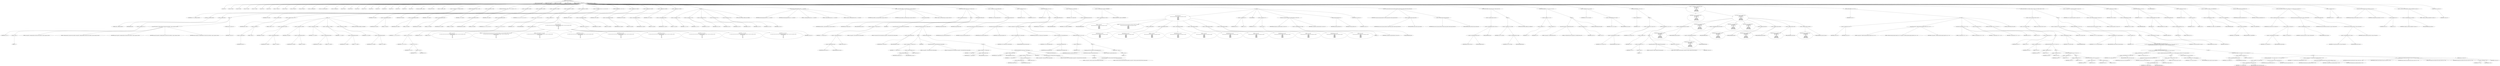 digraph hostapd_notif_assoc {  
"1000129" [label = "(METHOD,hostapd_notif_assoc)" ]
"1000130" [label = "(PARAM,hostapd_data *hapd)" ]
"1000131" [label = "(PARAM,const u8 *addr)" ]
"1000132" [label = "(PARAM,const u8 *req_ies)" ]
"1000133" [label = "(PARAM,size_t req_ies_len)" ]
"1000134" [label = "(PARAM,int reassoc)" ]
"1000135" [label = "(BLOCK,,)" ]
"1000136" [label = "(LOCAL,v5: u8)" ]
"1000137" [label = "(LOCAL,v8: __int64)" ]
"1000138" [label = "(LOCAL,v9: __int64)" ]
"1000139" [label = "(LOCAL,v10: __int64)" ]
"1000140" [label = "(LOCAL,v11: __int64)" ]
"1000141" [label = "(LOCAL,v13: u8)" ]
"1000142" [label = "(LOCAL,v15: int)" ]
"1000143" [label = "(LOCAL,v17: const u8 *)" ]
"1000144" [label = "(LOCAL,v18: size_t)" ]
"1000145" [label = "(LOCAL,v19: sta_info *)" ]
"1000146" [label = "(LOCAL,v20: sta_info *)" ]
"1000147" [label = "(LOCAL,v21: hostapd_iface *)" ]
"1000148" [label = "(LOCAL,v22: wpa_state_machine *)" ]
"1000149" [label = "(LOCAL,v23: unsigned int)" ]
"1000150" [label = "(LOCAL,v24: bool)" ]
"1000151" [label = "(LOCAL,v25: u32)" ]
"1000152" [label = "(LOCAL,v26: int)" ]
"1000153" [label = "(LOCAL,v27: u8 *)" ]
"1000154" [label = "(LOCAL,v28: int)" ]
"1000155" [label = "(LOCAL,res: u8)" ]
"1000156" [label = "(LOCAL,resa: int)" ]
"1000157" [label = "(LOCAL,v31: u8)" ]
"1000158" [label = "(LOCAL,v32: u8)" ]
"1000159" [label = "(LOCAL,v33: u8)" ]
"1000160" [label = "(LOCAL,v34: u8)" ]
"1000161" [label = "(LOCAL,elems: ieee802_11_elems)" ]
"1000162" [label = "(LOCAL,buf: u8 [ 1064 ])" ]
"1000163" [label = "(LOCAL,v37: unsigned __int64)" ]
"1000164" [label = "(<operator>.assignment,v37 = __readfsqword(0x28u))" ]
"1000165" [label = "(IDENTIFIER,v37,v37 = __readfsqword(0x28u))" ]
"1000166" [label = "(__readfsqword,__readfsqword(0x28u))" ]
"1000167" [label = "(LITERAL,0x28u,__readfsqword(0x28u))" ]
"1000168" [label = "(CONTROL_STRUCTURE,if ( !addr ),if ( !addr ))" ]
"1000169" [label = "(<operator>.logicalNot,!addr)" ]
"1000170" [label = "(IDENTIFIER,addr,!addr)" ]
"1000171" [label = "(BLOCK,,)" ]
"1000172" [label = "(<operator>.assignment,v15 = -1)" ]
"1000173" [label = "(IDENTIFIER,v15,v15 = -1)" ]
"1000174" [label = "(<operator>.minus,-1)" ]
"1000175" [label = "(LITERAL,1,-1)" ]
"1000176" [label = "(wpa_printf,wpa_printf(2, \"hostapd_notif_assoc: Skip event with no address\", req_ies, req_ies_len, reassoc))" ]
"1000177" [label = "(LITERAL,2,wpa_printf(2, \"hostapd_notif_assoc: Skip event with no address\", req_ies, req_ies_len, reassoc))" ]
"1000178" [label = "(LITERAL,\"hostapd_notif_assoc: Skip event with no address\",wpa_printf(2, \"hostapd_notif_assoc: Skip event with no address\", req_ies, req_ies_len, reassoc))" ]
"1000179" [label = "(IDENTIFIER,req_ies,wpa_printf(2, \"hostapd_notif_assoc: Skip event with no address\", req_ies, req_ies_len, reassoc))" ]
"1000180" [label = "(IDENTIFIER,req_ies_len,wpa_printf(2, \"hostapd_notif_assoc: Skip event with no address\", req_ies, req_ies_len, reassoc))" ]
"1000181" [label = "(IDENTIFIER,reassoc,wpa_printf(2, \"hostapd_notif_assoc: Skip event with no address\", req_ies, req_ies_len, reassoc))" ]
"1000182" [label = "(RETURN,return v15;,return v15;)" ]
"1000183" [label = "(IDENTIFIER,v15,return v15;)" ]
"1000184" [label = "(<operator>.assignment,v5 = *addr)" ]
"1000185" [label = "(IDENTIFIER,v5,v5 = *addr)" ]
"1000186" [label = "(<operator>.indirection,*addr)" ]
"1000187" [label = "(IDENTIFIER,addr,v5 = *addr)" ]
"1000188" [label = "(CONTROL_STRUCTURE,if ( (*addr & 1) != 0 ),if ( (*addr & 1) != 0 ))" ]
"1000189" [label = "(<operator>.notEquals,(*addr & 1) != 0)" ]
"1000190" [label = "(<operator>.and,*addr & 1)" ]
"1000191" [label = "(<operator>.indirection,*addr)" ]
"1000192" [label = "(IDENTIFIER,addr,*addr & 1)" ]
"1000193" [label = "(LITERAL,1,*addr & 1)" ]
"1000194" [label = "(LITERAL,0,(*addr & 1) != 0)" ]
"1000195" [label = "(BLOCK,,)" ]
"1000196" [label = "(<operator>.assignment,v8 = addr[1])" ]
"1000197" [label = "(IDENTIFIER,v8,v8 = addr[1])" ]
"1000198" [label = "(<operator>.indirectIndexAccess,addr[1])" ]
"1000199" [label = "(IDENTIFIER,addr,v8 = addr[1])" ]
"1000200" [label = "(LITERAL,1,v8 = addr[1])" ]
"1000201" [label = "(<operator>.assignment,v9 = addr[2])" ]
"1000202" [label = "(IDENTIFIER,v9,v9 = addr[2])" ]
"1000203" [label = "(<operator>.indirectIndexAccess,addr[2])" ]
"1000204" [label = "(IDENTIFIER,addr,v9 = addr[2])" ]
"1000205" [label = "(LITERAL,2,v9 = addr[2])" ]
"1000206" [label = "(<operator>.assignment,v10 = addr[3])" ]
"1000207" [label = "(IDENTIFIER,v10,v10 = addr[3])" ]
"1000208" [label = "(<operator>.indirectIndexAccess,addr[3])" ]
"1000209" [label = "(IDENTIFIER,addr,v10 = addr[3])" ]
"1000210" [label = "(LITERAL,3,v10 = addr[3])" ]
"1000211" [label = "(<operator>.assignment,v11 = addr[4])" ]
"1000212" [label = "(IDENTIFIER,v11,v11 = addr[4])" ]
"1000213" [label = "(<operator>.indirectIndexAccess,addr[4])" ]
"1000214" [label = "(IDENTIFIER,addr,v11 = addr[4])" ]
"1000215" [label = "(LITERAL,4,v11 = addr[4])" ]
"1000216" [label = "(<operator>.assignment,v13 = addr[5])" ]
"1000217" [label = "(IDENTIFIER,v13,v13 = addr[5])" ]
"1000218" [label = "(<operator>.indirectIndexAccess,addr[5])" ]
"1000219" [label = "(IDENTIFIER,addr,v13 = addr[5])" ]
"1000220" [label = "(LITERAL,5,v13 = addr[5])" ]
"1000221" [label = "(CONTROL_STRUCTURE,goto LABEL_6;,goto LABEL_6;)" ]
"1000222" [label = "(<operator>.assignment,v8 = addr[1])" ]
"1000223" [label = "(IDENTIFIER,v8,v8 = addr[1])" ]
"1000224" [label = "(<operator>.indirectIndexAccess,addr[1])" ]
"1000225" [label = "(IDENTIFIER,addr,v8 = addr[1])" ]
"1000226" [label = "(LITERAL,1,v8 = addr[1])" ]
"1000227" [label = "(<operator>.assignment,v9 = addr[2])" ]
"1000228" [label = "(IDENTIFIER,v9,v9 = addr[2])" ]
"1000229" [label = "(<operator>.indirectIndexAccess,addr[2])" ]
"1000230" [label = "(IDENTIFIER,addr,v9 = addr[2])" ]
"1000231" [label = "(LITERAL,2,v9 = addr[2])" ]
"1000232" [label = "(<operator>.assignment,v10 = addr[3])" ]
"1000233" [label = "(IDENTIFIER,v10,v10 = addr[3])" ]
"1000234" [label = "(<operator>.indirectIndexAccess,addr[3])" ]
"1000235" [label = "(IDENTIFIER,addr,v10 = addr[3])" ]
"1000236" [label = "(LITERAL,3,v10 = addr[3])" ]
"1000237" [label = "(<operator>.assignment,v11 = addr[4])" ]
"1000238" [label = "(IDENTIFIER,v11,v11 = addr[4])" ]
"1000239" [label = "(<operator>.indirectIndexAccess,addr[4])" ]
"1000240" [label = "(IDENTIFIER,addr,v11 = addr[4])" ]
"1000241" [label = "(LITERAL,4,v11 = addr[4])" ]
"1000242" [label = "(<operator>.assignment,res = addr[5])" ]
"1000243" [label = "(IDENTIFIER,res,res = addr[5])" ]
"1000244" [label = "(<operator>.indirectIndexAccess,addr[5])" ]
"1000245" [label = "(IDENTIFIER,addr,res = addr[5])" ]
"1000246" [label = "(LITERAL,5,res = addr[5])" ]
"1000247" [label = "(<operator>.assignment,v13 = res | v11 | v10 | v9 | v8 | v5)" ]
"1000248" [label = "(IDENTIFIER,v13,v13 = res | v11 | v10 | v9 | v8 | v5)" ]
"1000249" [label = "(<operator>.or,res | v11 | v10 | v9 | v8 | v5)" ]
"1000250" [label = "(IDENTIFIER,res,res | v11 | v10 | v9 | v8 | v5)" ]
"1000251" [label = "(<operator>.or,v11 | v10 | v9 | v8 | v5)" ]
"1000252" [label = "(IDENTIFIER,v11,v11 | v10 | v9 | v8 | v5)" ]
"1000253" [label = "(<operator>.or,v10 | v9 | v8 | v5)" ]
"1000254" [label = "(IDENTIFIER,v10,v10 | v9 | v8 | v5)" ]
"1000255" [label = "(<operator>.or,v9 | v8 | v5)" ]
"1000256" [label = "(IDENTIFIER,v9,v9 | v8 | v5)" ]
"1000257" [label = "(<operator>.or,v8 | v5)" ]
"1000258" [label = "(IDENTIFIER,v8,v8 | v5)" ]
"1000259" [label = "(IDENTIFIER,v5,v8 | v5)" ]
"1000260" [label = "(CONTROL_STRUCTURE,if ( !v13 ),if ( !v13 ))" ]
"1000261" [label = "(<operator>.logicalNot,!v13)" ]
"1000262" [label = "(IDENTIFIER,v13,!v13)" ]
"1000263" [label = "(BLOCK,,)" ]
"1000264" [label = "(JUMP_TARGET,LABEL_6)" ]
"1000265" [label = "(<operator>.assignment,v15 = 0)" ]
"1000266" [label = "(IDENTIFIER,v15,v15 = 0)" ]
"1000267" [label = "(LITERAL,0,v15 = 0)" ]
"1000268" [label = "(wpa_printf,wpa_printf(\n      2,\n      \"%s: Invalid SA=%02x:%02x:%02x:%02x:%02x:%02x in received indication - ignore this indication silently\",\n      \"hostapd_notif_assoc\",\n      v5,\n      v8,\n      v9,\n      v10,\n      v11,\n      v13))" ]
"1000269" [label = "(LITERAL,2,wpa_printf(\n      2,\n      \"%s: Invalid SA=%02x:%02x:%02x:%02x:%02x:%02x in received indication - ignore this indication silently\",\n      \"hostapd_notif_assoc\",\n      v5,\n      v8,\n      v9,\n      v10,\n      v11,\n      v13))" ]
"1000270" [label = "(LITERAL,\"%s: Invalid SA=%02x:%02x:%02x:%02x:%02x:%02x in received indication - ignore this indication silently\",wpa_printf(\n      2,\n      \"%s: Invalid SA=%02x:%02x:%02x:%02x:%02x:%02x in received indication - ignore this indication silently\",\n      \"hostapd_notif_assoc\",\n      v5,\n      v8,\n      v9,\n      v10,\n      v11,\n      v13))" ]
"1000271" [label = "(LITERAL,\"hostapd_notif_assoc\",wpa_printf(\n      2,\n      \"%s: Invalid SA=%02x:%02x:%02x:%02x:%02x:%02x in received indication - ignore this indication silently\",\n      \"hostapd_notif_assoc\",\n      v5,\n      v8,\n      v9,\n      v10,\n      v11,\n      v13))" ]
"1000272" [label = "(IDENTIFIER,v5,wpa_printf(\n      2,\n      \"%s: Invalid SA=%02x:%02x:%02x:%02x:%02x:%02x in received indication - ignore this indication silently\",\n      \"hostapd_notif_assoc\",\n      v5,\n      v8,\n      v9,\n      v10,\n      v11,\n      v13))" ]
"1000273" [label = "(IDENTIFIER,v8,wpa_printf(\n      2,\n      \"%s: Invalid SA=%02x:%02x:%02x:%02x:%02x:%02x in received indication - ignore this indication silently\",\n      \"hostapd_notif_assoc\",\n      v5,\n      v8,\n      v9,\n      v10,\n      v11,\n      v13))" ]
"1000274" [label = "(IDENTIFIER,v9,wpa_printf(\n      2,\n      \"%s: Invalid SA=%02x:%02x:%02x:%02x:%02x:%02x in received indication - ignore this indication silently\",\n      \"hostapd_notif_assoc\",\n      v5,\n      v8,\n      v9,\n      v10,\n      v11,\n      v13))" ]
"1000275" [label = "(IDENTIFIER,v10,wpa_printf(\n      2,\n      \"%s: Invalid SA=%02x:%02x:%02x:%02x:%02x:%02x in received indication - ignore this indication silently\",\n      \"hostapd_notif_assoc\",\n      v5,\n      v8,\n      v9,\n      v10,\n      v11,\n      v13))" ]
"1000276" [label = "(IDENTIFIER,v11,wpa_printf(\n      2,\n      \"%s: Invalid SA=%02x:%02x:%02x:%02x:%02x:%02x in received indication - ignore this indication silently\",\n      \"hostapd_notif_assoc\",\n      v5,\n      v8,\n      v9,\n      v10,\n      v11,\n      v13))" ]
"1000277" [label = "(IDENTIFIER,v13,wpa_printf(\n      2,\n      \"%s: Invalid SA=%02x:%02x:%02x:%02x:%02x:%02x in received indication - ignore this indication silently\",\n      \"hostapd_notif_assoc\",\n      v5,\n      v8,\n      v9,\n      v10,\n      v11,\n      v13))" ]
"1000278" [label = "(RETURN,return v15;,return v15;)" ]
"1000279" [label = "(IDENTIFIER,v15,return v15;)" ]
"1000280" [label = "(<operator>.assignment,v34 = addr[4])" ]
"1000281" [label = "(IDENTIFIER,v34,v34 = addr[4])" ]
"1000282" [label = "(<operator>.indirectIndexAccess,addr[4])" ]
"1000283" [label = "(IDENTIFIER,addr,v34 = addr[4])" ]
"1000284" [label = "(LITERAL,4,v34 = addr[4])" ]
"1000285" [label = "(<operator>.assignment,v33 = addr[3])" ]
"1000286" [label = "(IDENTIFIER,v33,v33 = addr[3])" ]
"1000287" [label = "(<operator>.indirectIndexAccess,addr[3])" ]
"1000288" [label = "(IDENTIFIER,addr,v33 = addr[3])" ]
"1000289" [label = "(LITERAL,3,v33 = addr[3])" ]
"1000290" [label = "(<operator>.assignment,v32 = addr[2])" ]
"1000291" [label = "(IDENTIFIER,v32,v32 = addr[2])" ]
"1000292" [label = "(<operator>.indirectIndexAccess,addr[2])" ]
"1000293" [label = "(IDENTIFIER,addr,v32 = addr[2])" ]
"1000294" [label = "(LITERAL,2,v32 = addr[2])" ]
"1000295" [label = "(<operator>.assignment,v31 = addr[1])" ]
"1000296" [label = "(IDENTIFIER,v31,v31 = addr[1])" ]
"1000297" [label = "(<operator>.indirectIndexAccess,addr[1])" ]
"1000298" [label = "(IDENTIFIER,addr,v31 = addr[1])" ]
"1000299" [label = "(LITERAL,1,v31 = addr[1])" ]
"1000300" [label = "(BLOCK,,)" ]
"1000301" [label = "(<operator>.assignment,v11 = v34)" ]
"1000302" [label = "(IDENTIFIER,v11,v11 = v34)" ]
"1000303" [label = "(IDENTIFIER,v34,v11 = v34)" ]
"1000304" [label = "(<operator>.assignment,v10 = v33)" ]
"1000305" [label = "(IDENTIFIER,v10,v10 = v33)" ]
"1000306" [label = "(IDENTIFIER,v33,v10 = v33)" ]
"1000307" [label = "(<operator>.assignment,v9 = v32)" ]
"1000308" [label = "(IDENTIFIER,v9,v9 = v32)" ]
"1000309" [label = "(IDENTIFIER,v32,v9 = v32)" ]
"1000310" [label = "(<operator>.assignment,v8 = v31)" ]
"1000311" [label = "(IDENTIFIER,v8,v8 = v31)" ]
"1000312" [label = "(IDENTIFIER,v31,v8 = v31)" ]
"1000313" [label = "(<operator>.assignment,v13 = res)" ]
"1000314" [label = "(IDENTIFIER,v13,v13 = res)" ]
"1000315" [label = "(IDENTIFIER,res,v13 = res)" ]
"1000316" [label = "(CONTROL_STRUCTURE,goto LABEL_6;,goto LABEL_6;)" ]
"1000317" [label = "(hostapd_logger,hostapd_logger(hapd, addr, 1u, 2, \"associated\"))" ]
"1000318" [label = "(IDENTIFIER,hapd,hostapd_logger(hapd, addr, 1u, 2, \"associated\"))" ]
"1000319" [label = "(IDENTIFIER,addr,hostapd_logger(hapd, addr, 1u, 2, \"associated\"))" ]
"1000320" [label = "(LITERAL,1u,hostapd_logger(hapd, addr, 1u, 2, \"associated\"))" ]
"1000321" [label = "(LITERAL,2,hostapd_logger(hapd, addr, 1u, 2, \"associated\"))" ]
"1000322" [label = "(LITERAL,\"associated\",hostapd_logger(hapd, addr, 1u, 2, \"associated\"))" ]
"1000323" [label = "(ieee802_11_parse_elems,ieee802_11_parse_elems(req_ies, req_ies_len, &elems, 0))" ]
"1000324" [label = "(IDENTIFIER,req_ies,ieee802_11_parse_elems(req_ies, req_ies_len, &elems, 0))" ]
"1000325" [label = "(IDENTIFIER,req_ies_len,ieee802_11_parse_elems(req_ies, req_ies_len, &elems, 0))" ]
"1000326" [label = "(<operator>.addressOf,&elems)" ]
"1000327" [label = "(IDENTIFIER,elems,ieee802_11_parse_elems(req_ies, req_ies_len, &elems, 0))" ]
"1000328" [label = "(LITERAL,0,ieee802_11_parse_elems(req_ies, req_ies_len, &elems, 0))" ]
"1000329" [label = "(CONTROL_STRUCTURE,if ( elems.wps_ie ),if ( elems.wps_ie ))" ]
"1000330" [label = "(<operator>.fieldAccess,elems.wps_ie)" ]
"1000331" [label = "(IDENTIFIER,elems,if ( elems.wps_ie ))" ]
"1000332" [label = "(FIELD_IDENTIFIER,wps_ie,wps_ie)" ]
"1000333" [label = "(BLOCK,,)" ]
"1000334" [label = "(<operator>.assignment,v17 = elems.wps_ie - 2)" ]
"1000335" [label = "(IDENTIFIER,v17,v17 = elems.wps_ie - 2)" ]
"1000336" [label = "(<operator>.subtraction,elems.wps_ie - 2)" ]
"1000337" [label = "(<operator>.fieldAccess,elems.wps_ie)" ]
"1000338" [label = "(IDENTIFIER,elems,elems.wps_ie - 2)" ]
"1000339" [label = "(FIELD_IDENTIFIER,wps_ie,wps_ie)" ]
"1000340" [label = "(LITERAL,2,elems.wps_ie - 2)" ]
"1000341" [label = "(IDENTIFIER,L,)" ]
"1000342" [label = "(wpa_printf,wpa_printf(2, \"STA included WPS IE in (Re)AssocReq\"))" ]
"1000343" [label = "(LITERAL,2,wpa_printf(2, \"STA included WPS IE in (Re)AssocReq\"))" ]
"1000344" [label = "(LITERAL,\"STA included WPS IE in (Re)AssocReq\",wpa_printf(2, \"STA included WPS IE in (Re)AssocReq\"))" ]
"1000345" [label = "(CONTROL_STRUCTURE,else,else)" ]
"1000346" [label = "(CONTROL_STRUCTURE,if ( elems.rsn_ie ),if ( elems.rsn_ie ))" ]
"1000347" [label = "(<operator>.fieldAccess,elems.rsn_ie)" ]
"1000348" [label = "(IDENTIFIER,elems,if ( elems.rsn_ie ))" ]
"1000349" [label = "(FIELD_IDENTIFIER,rsn_ie,rsn_ie)" ]
"1000350" [label = "(BLOCK,,)" ]
"1000351" [label = "(<operator>.assignment,v17 = elems.rsn_ie - 2)" ]
"1000352" [label = "(IDENTIFIER,v17,v17 = elems.rsn_ie - 2)" ]
"1000353" [label = "(<operator>.subtraction,elems.rsn_ie - 2)" ]
"1000354" [label = "(<operator>.fieldAccess,elems.rsn_ie)" ]
"1000355" [label = "(IDENTIFIER,elems,elems.rsn_ie - 2)" ]
"1000356" [label = "(FIELD_IDENTIFIER,rsn_ie,rsn_ie)" ]
"1000357" [label = "(LITERAL,2,elems.rsn_ie - 2)" ]
"1000358" [label = "(IDENTIFIER,L,)" ]
"1000359" [label = "(wpa_printf,wpa_printf(2, \"STA included RSN IE in (Re)AssocReq\"))" ]
"1000360" [label = "(LITERAL,2,wpa_printf(2, \"STA included RSN IE in (Re)AssocReq\"))" ]
"1000361" [label = "(LITERAL,\"STA included RSN IE in (Re)AssocReq\",wpa_printf(2, \"STA included RSN IE in (Re)AssocReq\"))" ]
"1000362" [label = "(CONTROL_STRUCTURE,else,else)" ]
"1000363" [label = "(BLOCK,,)" ]
"1000364" [label = "(<operator>.assignment,v17 = elems.wpa_ie)" ]
"1000365" [label = "(IDENTIFIER,v17,v17 = elems.wpa_ie)" ]
"1000366" [label = "(<operator>.fieldAccess,elems.wpa_ie)" ]
"1000367" [label = "(IDENTIFIER,elems,v17 = elems.wpa_ie)" ]
"1000368" [label = "(FIELD_IDENTIFIER,wpa_ie,wpa_ie)" ]
"1000369" [label = "(CONTROL_STRUCTURE,if ( elems.wpa_ie ),if ( elems.wpa_ie ))" ]
"1000370" [label = "(<operator>.fieldAccess,elems.wpa_ie)" ]
"1000371" [label = "(IDENTIFIER,elems,if ( elems.wpa_ie ))" ]
"1000372" [label = "(FIELD_IDENTIFIER,wpa_ie,wpa_ie)" ]
"1000373" [label = "(BLOCK,,)" ]
"1000374" [label = "(<operator>.assignment,v17 = elems.wpa_ie - 2)" ]
"1000375" [label = "(IDENTIFIER,v17,v17 = elems.wpa_ie - 2)" ]
"1000376" [label = "(<operator>.subtraction,elems.wpa_ie - 2)" ]
"1000377" [label = "(<operator>.fieldAccess,elems.wpa_ie)" ]
"1000378" [label = "(IDENTIFIER,elems,elems.wpa_ie - 2)" ]
"1000379" [label = "(FIELD_IDENTIFIER,wpa_ie,wpa_ie)" ]
"1000380" [label = "(LITERAL,2,elems.wpa_ie - 2)" ]
"1000381" [label = "(IDENTIFIER,L,)" ]
"1000382" [label = "(wpa_printf,wpa_printf(2, \"STA included WPA IE in (Re)AssocReq\"))" ]
"1000383" [label = "(LITERAL,2,wpa_printf(2, \"STA included WPA IE in (Re)AssocReq\"))" ]
"1000384" [label = "(LITERAL,\"STA included WPA IE in (Re)AssocReq\",wpa_printf(2, \"STA included WPA IE in (Re)AssocReq\"))" ]
"1000385" [label = "(CONTROL_STRUCTURE,else,else)" ]
"1000386" [label = "(BLOCK,,)" ]
"1000387" [label = "(IDENTIFIER,L,)" ]
"1000388" [label = "(wpa_printf,wpa_printf(2, \"STA did not include WPS/RSN/WPA IE in (Re)AssocReq\"))" ]
"1000389" [label = "(LITERAL,2,wpa_printf(2, \"STA did not include WPS/RSN/WPA IE in (Re)AssocReq\"))" ]
"1000390" [label = "(LITERAL,\"STA did not include WPS/RSN/WPA IE in (Re)AssocReq\",wpa_printf(2, \"STA did not include WPS/RSN/WPA IE in (Re)AssocReq\"))" ]
"1000391" [label = "(<operator>.assignment,v19 = ap_get_sta(hapd, addr))" ]
"1000392" [label = "(IDENTIFIER,v19,v19 = ap_get_sta(hapd, addr))" ]
"1000393" [label = "(ap_get_sta,ap_get_sta(hapd, addr))" ]
"1000394" [label = "(IDENTIFIER,hapd,ap_get_sta(hapd, addr))" ]
"1000395" [label = "(IDENTIFIER,addr,ap_get_sta(hapd, addr))" ]
"1000396" [label = "(<operator>.assignment,v20 = v19)" ]
"1000397" [label = "(IDENTIFIER,v20,v20 = v19)" ]
"1000398" [label = "(IDENTIFIER,v19,v20 = v19)" ]
"1000399" [label = "(CONTROL_STRUCTURE,if ( v19 ),if ( v19 ))" ]
"1000400" [label = "(IDENTIFIER,v19,if ( v19 ))" ]
"1000401" [label = "(BLOCK,,)" ]
"1000402" [label = "(ap_sta_no_session_timeout,ap_sta_no_session_timeout(hapd, v19))" ]
"1000403" [label = "(IDENTIFIER,hapd,ap_sta_no_session_timeout(hapd, v19))" ]
"1000404" [label = "(IDENTIFIER,v19,ap_sta_no_session_timeout(hapd, v19))" ]
"1000405" [label = "(accounting_sta_stop,accounting_sta_stop(hapd, v20))" ]
"1000406" [label = "(IDENTIFIER,hapd,accounting_sta_stop(hapd, v20))" ]
"1000407" [label = "(IDENTIFIER,v20,accounting_sta_stop(hapd, v20))" ]
"1000408" [label = "(<operator>.assignment,v20->timeout_next = STA_NULLFUNC)" ]
"1000409" [label = "(<operator>.indirectFieldAccess,v20->timeout_next)" ]
"1000410" [label = "(IDENTIFIER,v20,v20->timeout_next = STA_NULLFUNC)" ]
"1000411" [label = "(FIELD_IDENTIFIER,timeout_next,timeout_next)" ]
"1000412" [label = "(IDENTIFIER,STA_NULLFUNC,v20->timeout_next = STA_NULLFUNC)" ]
"1000413" [label = "(CONTROL_STRUCTURE,else,else)" ]
"1000414" [label = "(BLOCK,,)" ]
"1000415" [label = "(<operator>.assignment,v20 = ap_sta_add(hapd, addr))" ]
"1000416" [label = "(IDENTIFIER,v20,v20 = ap_sta_add(hapd, addr))" ]
"1000417" [label = "(ap_sta_add,ap_sta_add(hapd, addr))" ]
"1000418" [label = "(IDENTIFIER,hapd,ap_sta_add(hapd, addr))" ]
"1000419" [label = "(IDENTIFIER,addr,ap_sta_add(hapd, addr))" ]
"1000420" [label = "(CONTROL_STRUCTURE,if ( !v20 ),if ( !v20 ))" ]
"1000421" [label = "(<operator>.logicalNot,!v20)" ]
"1000422" [label = "(IDENTIFIER,v20,!v20)" ]
"1000423" [label = "(BLOCK,,)" ]
"1000424" [label = "(hostapd_drv_sta_disassoc,hostapd_drv_sta_disassoc(hapd, addr, 5))" ]
"1000425" [label = "(IDENTIFIER,hapd,hostapd_drv_sta_disassoc(hapd, addr, 5))" ]
"1000426" [label = "(IDENTIFIER,addr,hostapd_drv_sta_disassoc(hapd, addr, 5))" ]
"1000427" [label = "(LITERAL,5,hostapd_drv_sta_disassoc(hapd, addr, 5))" ]
"1000428" [label = "(RETURN,return -1;,return -1;)" ]
"1000429" [label = "(<operator>.minus,-1)" ]
"1000430" [label = "(LITERAL,1,-1)" ]
"1000431" [label = "(<operator>.assignment,v21 = hapd->iface)" ]
"1000432" [label = "(IDENTIFIER,v21,v21 = hapd->iface)" ]
"1000433" [label = "(<operator>.indirectFieldAccess,hapd->iface)" ]
"1000434" [label = "(IDENTIFIER,hapd,v21 = hapd->iface)" ]
"1000435" [label = "(FIELD_IDENTIFIER,iface,iface)" ]
"1000436" [label = "(<operators>.assignmentAnd,v20->flags &= 0xFFFECFFF)" ]
"1000437" [label = "(<operator>.indirectFieldAccess,v20->flags)" ]
"1000438" [label = "(IDENTIFIER,v20,v20->flags &= 0xFFFECFFF)" ]
"1000439" [label = "(FIELD_IDENTIFIER,flags,flags)" ]
"1000440" [label = "(LITERAL,0xFFFECFFF,v20->flags &= 0xFFFECFFF)" ]
"1000441" [label = "(BLOCK,,)" ]
"1000442" [label = "(wpa_printf,wpa_printf(\n      3,\n      \"STA %02x:%02x:%02x:%02x:%02x:%02x not allowed to connect\",\n      *addr,\n      addr[1],\n      addr[2],\n      addr[3],\n      addr[4],\n      addr[5]))" ]
"1000443" [label = "(LITERAL,3,wpa_printf(\n      3,\n      \"STA %02x:%02x:%02x:%02x:%02x:%02x not allowed to connect\",\n      *addr,\n      addr[1],\n      addr[2],\n      addr[3],\n      addr[4],\n      addr[5]))" ]
"1000444" [label = "(LITERAL,\"STA %02x:%02x:%02x:%02x:%02x:%02x not allowed to connect\",wpa_printf(\n      3,\n      \"STA %02x:%02x:%02x:%02x:%02x:%02x not allowed to connect\",\n      *addr,\n      addr[1],\n      addr[2],\n      addr[3],\n      addr[4],\n      addr[5]))" ]
"1000445" [label = "(<operator>.indirection,*addr)" ]
"1000446" [label = "(IDENTIFIER,addr,wpa_printf(\n      3,\n      \"STA %02x:%02x:%02x:%02x:%02x:%02x not allowed to connect\",\n      *addr,\n      addr[1],\n      addr[2],\n      addr[3],\n      addr[4],\n      addr[5]))" ]
"1000447" [label = "(<operator>.indirectIndexAccess,addr[1])" ]
"1000448" [label = "(IDENTIFIER,addr,wpa_printf(\n      3,\n      \"STA %02x:%02x:%02x:%02x:%02x:%02x not allowed to connect\",\n      *addr,\n      addr[1],\n      addr[2],\n      addr[3],\n      addr[4],\n      addr[5]))" ]
"1000449" [label = "(LITERAL,1,wpa_printf(\n      3,\n      \"STA %02x:%02x:%02x:%02x:%02x:%02x not allowed to connect\",\n      *addr,\n      addr[1],\n      addr[2],\n      addr[3],\n      addr[4],\n      addr[5]))" ]
"1000450" [label = "(<operator>.indirectIndexAccess,addr[2])" ]
"1000451" [label = "(IDENTIFIER,addr,wpa_printf(\n      3,\n      \"STA %02x:%02x:%02x:%02x:%02x:%02x not allowed to connect\",\n      *addr,\n      addr[1],\n      addr[2],\n      addr[3],\n      addr[4],\n      addr[5]))" ]
"1000452" [label = "(LITERAL,2,wpa_printf(\n      3,\n      \"STA %02x:%02x:%02x:%02x:%02x:%02x not allowed to connect\",\n      *addr,\n      addr[1],\n      addr[2],\n      addr[3],\n      addr[4],\n      addr[5]))" ]
"1000453" [label = "(<operator>.indirectIndexAccess,addr[3])" ]
"1000454" [label = "(IDENTIFIER,addr,wpa_printf(\n      3,\n      \"STA %02x:%02x:%02x:%02x:%02x:%02x not allowed to connect\",\n      *addr,\n      addr[1],\n      addr[2],\n      addr[3],\n      addr[4],\n      addr[5]))" ]
"1000455" [label = "(LITERAL,3,wpa_printf(\n      3,\n      \"STA %02x:%02x:%02x:%02x:%02x:%02x not allowed to connect\",\n      *addr,\n      addr[1],\n      addr[2],\n      addr[3],\n      addr[4],\n      addr[5]))" ]
"1000456" [label = "(<operator>.indirectIndexAccess,addr[4])" ]
"1000457" [label = "(IDENTIFIER,addr,wpa_printf(\n      3,\n      \"STA %02x:%02x:%02x:%02x:%02x:%02x not allowed to connect\",\n      *addr,\n      addr[1],\n      addr[2],\n      addr[3],\n      addr[4],\n      addr[5]))" ]
"1000458" [label = "(LITERAL,4,wpa_printf(\n      3,\n      \"STA %02x:%02x:%02x:%02x:%02x:%02x not allowed to connect\",\n      *addr,\n      addr[1],\n      addr[2],\n      addr[3],\n      addr[4],\n      addr[5]))" ]
"1000459" [label = "(<operator>.indirectIndexAccess,addr[5])" ]
"1000460" [label = "(IDENTIFIER,addr,wpa_printf(\n      3,\n      \"STA %02x:%02x:%02x:%02x:%02x:%02x not allowed to connect\",\n      *addr,\n      addr[1],\n      addr[2],\n      addr[3],\n      addr[4],\n      addr[5]))" ]
"1000461" [label = "(LITERAL,5,wpa_printf(\n      3,\n      \"STA %02x:%02x:%02x:%02x:%02x:%02x not allowed to connect\",\n      *addr,\n      addr[1],\n      addr[2],\n      addr[3],\n      addr[4],\n      addr[5]))" ]
"1000462" [label = "(<operator>.assignment,v28 = 1)" ]
"1000463" [label = "(IDENTIFIER,v28,v28 = 1)" ]
"1000464" [label = "(LITERAL,1,v28 = 1)" ]
"1000465" [label = "(JUMP_TARGET,fail)" ]
"1000466" [label = "(<operator>.assignment,v15 = -1)" ]
"1000467" [label = "(IDENTIFIER,v15,v15 = -1)" ]
"1000468" [label = "(<operator>.minus,-1)" ]
"1000469" [label = "(LITERAL,1,-1)" ]
"1000470" [label = "(hostapd_drv_sta_disassoc,hostapd_drv_sta_disassoc(hapd, v20->addr, v28))" ]
"1000471" [label = "(IDENTIFIER,hapd,hostapd_drv_sta_disassoc(hapd, v20->addr, v28))" ]
"1000472" [label = "(<operator>.indirectFieldAccess,v20->addr)" ]
"1000473" [label = "(IDENTIFIER,v20,hostapd_drv_sta_disassoc(hapd, v20->addr, v28))" ]
"1000474" [label = "(FIELD_IDENTIFIER,addr,addr)" ]
"1000475" [label = "(IDENTIFIER,v28,hostapd_drv_sta_disassoc(hapd, v20->addr, v28))" ]
"1000476" [label = "(ap_free_sta,ap_free_sta(hapd, v20))" ]
"1000477" [label = "(IDENTIFIER,hapd,ap_free_sta(hapd, v20))" ]
"1000478" [label = "(IDENTIFIER,v20,ap_free_sta(hapd, v20))" ]
"1000479" [label = "(RETURN,return v15;,return v15;)" ]
"1000480" [label = "(IDENTIFIER,v15,return v15;)" ]
"1000481" [label = "(ap_copy_sta_supp_op_classes,ap_copy_sta_supp_op_classes(v20, elems.supp_op_classes, elems.supp_op_classes_len))" ]
"1000482" [label = "(IDENTIFIER,v20,ap_copy_sta_supp_op_classes(v20, elems.supp_op_classes, elems.supp_op_classes_len))" ]
"1000483" [label = "(<operator>.fieldAccess,elems.supp_op_classes)" ]
"1000484" [label = "(IDENTIFIER,elems,ap_copy_sta_supp_op_classes(v20, elems.supp_op_classes, elems.supp_op_classes_len))" ]
"1000485" [label = "(FIELD_IDENTIFIER,supp_op_classes,supp_op_classes)" ]
"1000486" [label = "(<operator>.fieldAccess,elems.supp_op_classes_len)" ]
"1000487" [label = "(IDENTIFIER,elems,ap_copy_sta_supp_op_classes(v20, elems.supp_op_classes, elems.supp_op_classes_len))" ]
"1000488" [label = "(FIELD_IDENTIFIER,supp_op_classes_len,supp_op_classes_len)" ]
"1000489" [label = "(CONTROL_STRUCTURE,if ( !hapd->conf->wpa ),if ( !hapd->conf->wpa ))" ]
"1000490" [label = "(<operator>.logicalNot,!hapd->conf->wpa)" ]
"1000491" [label = "(<operator>.indirectFieldAccess,hapd->conf->wpa)" ]
"1000492" [label = "(<operator>.indirectFieldAccess,hapd->conf)" ]
"1000493" [label = "(IDENTIFIER,hapd,!hapd->conf->wpa)" ]
"1000494" [label = "(FIELD_IDENTIFIER,conf,conf)" ]
"1000495" [label = "(FIELD_IDENTIFIER,wpa,wpa)" ]
"1000496" [label = "(BLOCK,,)" ]
"1000497" [label = "(<operator>.assignment,v25 = v20->flags)" ]
"1000498" [label = "(IDENTIFIER,v25,v25 = v20->flags)" ]
"1000499" [label = "(<operator>.indirectFieldAccess,v20->flags)" ]
"1000500" [label = "(IDENTIFIER,v20,v25 = v20->flags)" ]
"1000501" [label = "(FIELD_IDENTIFIER,flags,flags)" ]
"1000502" [label = "(CONTROL_STRUCTURE,goto LABEL_23;,goto LABEL_23;)" ]
"1000503" [label = "(CONTROL_STRUCTURE,if ( !v17 || !v18 ),if ( !v17 || !v18 ))" ]
"1000504" [label = "(<operator>.logicalOr,!v17 || !v18)" ]
"1000505" [label = "(<operator>.logicalNot,!v17)" ]
"1000506" [label = "(IDENTIFIER,v17,!v17)" ]
"1000507" [label = "(<operator>.logicalNot,!v18)" ]
"1000508" [label = "(IDENTIFIER,v18,!v18)" ]
"1000509" [label = "(BLOCK,,)" ]
"1000510" [label = "(wpa_printf,wpa_printf(2, \"No WPA/RSN IE from STA\"))" ]
"1000511" [label = "(LITERAL,2,wpa_printf(2, \"No WPA/RSN IE from STA\"))" ]
"1000512" [label = "(LITERAL,\"No WPA/RSN IE from STA\",wpa_printf(2, \"No WPA/RSN IE from STA\"))" ]
"1000513" [label = "(<operator>.assignment,v28 = 13)" ]
"1000514" [label = "(IDENTIFIER,v28,v28 = 13)" ]
"1000515" [label = "(LITERAL,13,v28 = 13)" ]
"1000516" [label = "(CONTROL_STRUCTURE,goto fail;,goto fail;)" ]
"1000517" [label = "(<operator>.assignment,v22 = v20->wpa_sm)" ]
"1000518" [label = "(IDENTIFIER,v22,v22 = v20->wpa_sm)" ]
"1000519" [label = "(<operator>.indirectFieldAccess,v20->wpa_sm)" ]
"1000520" [label = "(IDENTIFIER,v20,v22 = v20->wpa_sm)" ]
"1000521" [label = "(FIELD_IDENTIFIER,wpa_sm,wpa_sm)" ]
"1000522" [label = "(CONTROL_STRUCTURE,if ( !v22 ),if ( !v22 ))" ]
"1000523" [label = "(<operator>.logicalNot,!v22)" ]
"1000524" [label = "(IDENTIFIER,v22,!v22)" ]
"1000525" [label = "(BLOCK,,)" ]
"1000526" [label = "(<operator>.assignment,v20->wpa_sm = v22)" ]
"1000527" [label = "(<operator>.indirectFieldAccess,v20->wpa_sm)" ]
"1000528" [label = "(IDENTIFIER,v20,v20->wpa_sm = v22)" ]
"1000529" [label = "(FIELD_IDENTIFIER,wpa_sm,wpa_sm)" ]
"1000530" [label = "(IDENTIFIER,v22,v20->wpa_sm = v22)" ]
"1000531" [label = "(CONTROL_STRUCTURE,if ( !v22 ),if ( !v22 ))" ]
"1000532" [label = "(<operator>.logicalNot,!v22)" ]
"1000533" [label = "(IDENTIFIER,v22,!v22)" ]
"1000534" [label = "(BLOCK,,)" ]
"1000535" [label = "(<operator>.assignment,v15 = -1)" ]
"1000536" [label = "(IDENTIFIER,v15,v15 = -1)" ]
"1000537" [label = "(<operator>.minus,-1)" ]
"1000538" [label = "(LITERAL,1,-1)" ]
"1000539" [label = "(wpa_printf,wpa_printf(5, \"Failed to initialize WPA state machine\"))" ]
"1000540" [label = "(LITERAL,5,wpa_printf(5, \"Failed to initialize WPA state machine\"))" ]
"1000541" [label = "(LITERAL,\"Failed to initialize WPA state machine\",wpa_printf(5, \"Failed to initialize WPA state machine\"))" ]
"1000542" [label = "(RETURN,return v15;,return v15;)" ]
"1000543" [label = "(IDENTIFIER,v15,return v15;)" ]
"1000544" [label = "(<operator>.assignment,v23 = wpa_validate_wpa_ie(\n          hapd->wpa_auth,\n          v22,\n          hapd->iface->freq,\n          v17,\n          v18,\n          elems.mdie,\n          elems.mdie_len,\n          elems.owe_dh,\n          elems.owe_dh_len))" ]
"1000545" [label = "(IDENTIFIER,v23,v23 = wpa_validate_wpa_ie(\n          hapd->wpa_auth,\n          v22,\n          hapd->iface->freq,\n          v17,\n          v18,\n          elems.mdie,\n          elems.mdie_len,\n          elems.owe_dh,\n          elems.owe_dh_len))" ]
"1000546" [label = "(wpa_validate_wpa_ie,wpa_validate_wpa_ie(\n          hapd->wpa_auth,\n          v22,\n          hapd->iface->freq,\n          v17,\n          v18,\n          elems.mdie,\n          elems.mdie_len,\n          elems.owe_dh,\n          elems.owe_dh_len))" ]
"1000547" [label = "(<operator>.indirectFieldAccess,hapd->wpa_auth)" ]
"1000548" [label = "(IDENTIFIER,hapd,wpa_validate_wpa_ie(\n          hapd->wpa_auth,\n          v22,\n          hapd->iface->freq,\n          v17,\n          v18,\n          elems.mdie,\n          elems.mdie_len,\n          elems.owe_dh,\n          elems.owe_dh_len))" ]
"1000549" [label = "(FIELD_IDENTIFIER,wpa_auth,wpa_auth)" ]
"1000550" [label = "(IDENTIFIER,v22,wpa_validate_wpa_ie(\n          hapd->wpa_auth,\n          v22,\n          hapd->iface->freq,\n          v17,\n          v18,\n          elems.mdie,\n          elems.mdie_len,\n          elems.owe_dh,\n          elems.owe_dh_len))" ]
"1000551" [label = "(<operator>.indirectFieldAccess,hapd->iface->freq)" ]
"1000552" [label = "(<operator>.indirectFieldAccess,hapd->iface)" ]
"1000553" [label = "(IDENTIFIER,hapd,wpa_validate_wpa_ie(\n          hapd->wpa_auth,\n          v22,\n          hapd->iface->freq,\n          v17,\n          v18,\n          elems.mdie,\n          elems.mdie_len,\n          elems.owe_dh,\n          elems.owe_dh_len))" ]
"1000554" [label = "(FIELD_IDENTIFIER,iface,iface)" ]
"1000555" [label = "(FIELD_IDENTIFIER,freq,freq)" ]
"1000556" [label = "(IDENTIFIER,v17,wpa_validate_wpa_ie(\n          hapd->wpa_auth,\n          v22,\n          hapd->iface->freq,\n          v17,\n          v18,\n          elems.mdie,\n          elems.mdie_len,\n          elems.owe_dh,\n          elems.owe_dh_len))" ]
"1000557" [label = "(IDENTIFIER,v18,wpa_validate_wpa_ie(\n          hapd->wpa_auth,\n          v22,\n          hapd->iface->freq,\n          v17,\n          v18,\n          elems.mdie,\n          elems.mdie_len,\n          elems.owe_dh,\n          elems.owe_dh_len))" ]
"1000558" [label = "(<operator>.fieldAccess,elems.mdie)" ]
"1000559" [label = "(IDENTIFIER,elems,wpa_validate_wpa_ie(\n          hapd->wpa_auth,\n          v22,\n          hapd->iface->freq,\n          v17,\n          v18,\n          elems.mdie,\n          elems.mdie_len,\n          elems.owe_dh,\n          elems.owe_dh_len))" ]
"1000560" [label = "(FIELD_IDENTIFIER,mdie,mdie)" ]
"1000561" [label = "(<operator>.fieldAccess,elems.mdie_len)" ]
"1000562" [label = "(IDENTIFIER,elems,wpa_validate_wpa_ie(\n          hapd->wpa_auth,\n          v22,\n          hapd->iface->freq,\n          v17,\n          v18,\n          elems.mdie,\n          elems.mdie_len,\n          elems.owe_dh,\n          elems.owe_dh_len))" ]
"1000563" [label = "(FIELD_IDENTIFIER,mdie_len,mdie_len)" ]
"1000564" [label = "(<operator>.fieldAccess,elems.owe_dh)" ]
"1000565" [label = "(IDENTIFIER,elems,wpa_validate_wpa_ie(\n          hapd->wpa_auth,\n          v22,\n          hapd->iface->freq,\n          v17,\n          v18,\n          elems.mdie,\n          elems.mdie_len,\n          elems.owe_dh,\n          elems.owe_dh_len))" ]
"1000566" [label = "(FIELD_IDENTIFIER,owe_dh,owe_dh)" ]
"1000567" [label = "(<operator>.fieldAccess,elems.owe_dh_len)" ]
"1000568" [label = "(IDENTIFIER,elems,wpa_validate_wpa_ie(\n          hapd->wpa_auth,\n          v22,\n          hapd->iface->freq,\n          v17,\n          v18,\n          elems.mdie,\n          elems.mdie_len,\n          elems.owe_dh,\n          elems.owe_dh_len))" ]
"1000569" [label = "(FIELD_IDENTIFIER,owe_dh_len,owe_dh_len)" ]
"1000570" [label = "(CONTROL_STRUCTURE,if ( v23 ),if ( v23 ))" ]
"1000571" [label = "(IDENTIFIER,v23,if ( v23 ))" ]
"1000572" [label = "(BLOCK,,)" ]
"1000573" [label = "(<operator>.assignment,resa = v23)" ]
"1000574" [label = "(IDENTIFIER,resa,resa = v23)" ]
"1000575" [label = "(IDENTIFIER,v23,resa = v23)" ]
"1000576" [label = "(wpa_printf,wpa_printf(2, \"WPA/RSN information element rejected? (res %u)\", v23))" ]
"1000577" [label = "(LITERAL,2,wpa_printf(2, \"WPA/RSN information element rejected? (res %u)\", v23))" ]
"1000578" [label = "(LITERAL,\"WPA/RSN information element rejected? (res %u)\",wpa_printf(2, \"WPA/RSN information element rejected? (res %u)\", v23))" ]
"1000579" [label = "(IDENTIFIER,v23,wpa_printf(2, \"WPA/RSN information element rejected? (res %u)\", v23))" ]
"1000580" [label = "(wpa_hexdump,wpa_hexdump(2, \"IE\", v17, v18))" ]
"1000581" [label = "(LITERAL,2,wpa_hexdump(2, \"IE\", v17, v18))" ]
"1000582" [label = "(LITERAL,\"IE\",wpa_hexdump(2, \"IE\", v17, v18))" ]
"1000583" [label = "(IDENTIFIER,v17,wpa_hexdump(2, \"IE\", v17, v18))" ]
"1000584" [label = "(IDENTIFIER,v18,wpa_hexdump(2, \"IE\", v17, v18))" ]
"1000585" [label = "(<operator>.assignment,v28 = 18)" ]
"1000586" [label = "(IDENTIFIER,v28,v28 = 18)" ]
"1000587" [label = "(LITERAL,18,v28 = 18)" ]
"1000588" [label = "(CONTROL_STRUCTURE,if ( resa != 2 ),if ( resa != 2 ))" ]
"1000589" [label = "(<operator>.notEquals,resa != 2)" ]
"1000590" [label = "(IDENTIFIER,resa,resa != 2)" ]
"1000591" [label = "(LITERAL,2,resa != 2)" ]
"1000592" [label = "(BLOCK,,)" ]
"1000593" [label = "(<operator>.assignment,v28 = 19)" ]
"1000594" [label = "(IDENTIFIER,v28,v28 = 19)" ]
"1000595" [label = "(LITERAL,19,v28 = 19)" ]
"1000596" [label = "(CONTROL_STRUCTURE,if ( resa != 3 ),if ( resa != 3 ))" ]
"1000597" [label = "(<operator>.notEquals,resa != 3)" ]
"1000598" [label = "(IDENTIFIER,resa,resa != 3)" ]
"1000599" [label = "(LITERAL,3,resa != 3)" ]
"1000600" [label = "(BLOCK,,)" ]
"1000601" [label = "(<operator>.assignment,v28 = 20)" ]
"1000602" [label = "(IDENTIFIER,v28,v28 = 20)" ]
"1000603" [label = "(LITERAL,20,v28 = 20)" ]
"1000604" [label = "(CONTROL_STRUCTURE,if ( resa != 4 ),if ( resa != 4 ))" ]
"1000605" [label = "(<operator>.notEquals,resa != 4)" ]
"1000606" [label = "(IDENTIFIER,resa,resa != 4)" ]
"1000607" [label = "(LITERAL,4,resa != 4)" ]
"1000608" [label = "(BLOCK,,)" ]
"1000609" [label = "(<operator>.assignment,v28 = 13)" ]
"1000610" [label = "(IDENTIFIER,v28,v28 = 13)" ]
"1000611" [label = "(LITERAL,13,v28 = 13)" ]
"1000612" [label = "(CONTROL_STRUCTURE,if ( resa == 8 ),if ( resa == 8 ))" ]
"1000613" [label = "(<operator>.equals,resa == 8)" ]
"1000614" [label = "(IDENTIFIER,resa,resa == 8)" ]
"1000615" [label = "(LITERAL,8,resa == 8)" ]
"1000616" [label = "(<operator>.assignment,v28 = 24)" ]
"1000617" [label = "(IDENTIFIER,v28,v28 = 24)" ]
"1000618" [label = "(LITERAL,24,v28 = 24)" ]
"1000619" [label = "(CONTROL_STRUCTURE,goto fail;,goto fail;)" ]
"1000620" [label = "(CONTROL_STRUCTURE,if ( (v20->flags & 0x402) == 1026 ),if ( (v20->flags & 0x402) == 1026 ))" ]
"1000621" [label = "(<operator>.equals,(v20->flags & 0x402) == 1026)" ]
"1000622" [label = "(<operator>.and,v20->flags & 0x402)" ]
"1000623" [label = "(<operator>.indirectFieldAccess,v20->flags)" ]
"1000624" [label = "(IDENTIFIER,v20,v20->flags & 0x402)" ]
"1000625" [label = "(FIELD_IDENTIFIER,flags,flags)" ]
"1000626" [label = "(LITERAL,0x402,v20->flags & 0x402)" ]
"1000627" [label = "(LITERAL,1026,(v20->flags & 0x402) == 1026)" ]
"1000628" [label = "(BLOCK,,)" ]
"1000629" [label = "(<operator>.assignment,v15 = v20->sa_query_timed_out)" ]
"1000630" [label = "(IDENTIFIER,v15,v15 = v20->sa_query_timed_out)" ]
"1000631" [label = "(<operator>.indirectFieldAccess,v20->sa_query_timed_out)" ]
"1000632" [label = "(IDENTIFIER,v20,v15 = v20->sa_query_timed_out)" ]
"1000633" [label = "(FIELD_IDENTIFIER,sa_query_timed_out,sa_query_timed_out)" ]
"1000634" [label = "(CONTROL_STRUCTURE,if ( !v15 ),if ( !v15 ))" ]
"1000635" [label = "(<operator>.logicalNot,!v15)" ]
"1000636" [label = "(IDENTIFIER,v15,!v15)" ]
"1000637" [label = "(BLOCK,,)" ]
"1000638" [label = "(CONTROL_STRUCTURE,if ( v20->sa_query_count <= 0\n        || (ap_check_sa_query_timeout(hapd, v20), (v20->flags & 0x402) == 1026) && !v20->sa_query_timed_out ),if ( v20->sa_query_count <= 0\n        || (ap_check_sa_query_timeout(hapd, v20), (v20->flags & 0x402) == 1026) && !v20->sa_query_timed_out ))" ]
"1000639" [label = "(<operator>.logicalOr,v20->sa_query_count <= 0\n        || (ap_check_sa_query_timeout(hapd, v20), (v20->flags & 0x402) == 1026) && !v20->sa_query_timed_out)" ]
"1000640" [label = "(<operator>.lessEqualsThan,v20->sa_query_count <= 0)" ]
"1000641" [label = "(<operator>.indirectFieldAccess,v20->sa_query_count)" ]
"1000642" [label = "(IDENTIFIER,v20,v20->sa_query_count <= 0)" ]
"1000643" [label = "(FIELD_IDENTIFIER,sa_query_count,sa_query_count)" ]
"1000644" [label = "(LITERAL,0,v20->sa_query_count <= 0)" ]
"1000645" [label = "(<operator>.logicalAnd,(ap_check_sa_query_timeout(hapd, v20), (v20->flags & 0x402) == 1026) && !v20->sa_query_timed_out)" ]
"1000646" [label = "(BLOCK,,)" ]
"1000647" [label = "(ap_check_sa_query_timeout,ap_check_sa_query_timeout(hapd, v20))" ]
"1000648" [label = "(IDENTIFIER,hapd,ap_check_sa_query_timeout(hapd, v20))" ]
"1000649" [label = "(IDENTIFIER,v20,ap_check_sa_query_timeout(hapd, v20))" ]
"1000650" [label = "(<operator>.equals,(v20->flags & 0x402) == 1026)" ]
"1000651" [label = "(<operator>.and,v20->flags & 0x402)" ]
"1000652" [label = "(<operator>.indirectFieldAccess,v20->flags)" ]
"1000653" [label = "(IDENTIFIER,v20,v20->flags & 0x402)" ]
"1000654" [label = "(FIELD_IDENTIFIER,flags,flags)" ]
"1000655" [label = "(LITERAL,0x402,v20->flags & 0x402)" ]
"1000656" [label = "(LITERAL,1026,(v20->flags & 0x402) == 1026)" ]
"1000657" [label = "(<operator>.logicalNot,!v20->sa_query_timed_out)" ]
"1000658" [label = "(<operator>.indirectFieldAccess,v20->sa_query_timed_out)" ]
"1000659" [label = "(IDENTIFIER,v20,!v20->sa_query_timed_out)" ]
"1000660" [label = "(FIELD_IDENTIFIER,sa_query_timed_out,sa_query_timed_out)" ]
"1000661" [label = "(BLOCK,,)" ]
"1000662" [label = "(CONTROL_STRUCTURE,if ( v20->auth_alg != 2 ),if ( v20->auth_alg != 2 ))" ]
"1000663" [label = "(<operator>.notEquals,v20->auth_alg != 2)" ]
"1000664" [label = "(<operator>.indirectFieldAccess,v20->auth_alg)" ]
"1000665" [label = "(IDENTIFIER,v20,v20->auth_alg != 2)" ]
"1000666" [label = "(FIELD_IDENTIFIER,auth_alg,auth_alg)" ]
"1000667" [label = "(LITERAL,2,v20->auth_alg != 2)" ]
"1000668" [label = "(BLOCK,,)" ]
"1000669" [label = "(CONTROL_STRUCTURE,if ( !v20->sa_query_count ),if ( !v20->sa_query_count ))" ]
"1000670" [label = "(<operator>.logicalNot,!v20->sa_query_count)" ]
"1000671" [label = "(<operator>.indirectFieldAccess,v20->sa_query_count)" ]
"1000672" [label = "(IDENTIFIER,v20,!v20->sa_query_count)" ]
"1000673" [label = "(FIELD_IDENTIFIER,sa_query_count,sa_query_count)" ]
"1000674" [label = "(ap_sta_start_sa_query,ap_sta_start_sa_query(hapd, v20))" ]
"1000675" [label = "(IDENTIFIER,hapd,ap_sta_start_sa_query(hapd, v20))" ]
"1000676" [label = "(IDENTIFIER,v20,ap_sta_start_sa_query(hapd, v20))" ]
"1000677" [label = "(<operator>.assignment,v27 = hostapd_eid_assoc_comeback_time(hapd, v20, buf))" ]
"1000678" [label = "(IDENTIFIER,v27,v27 = hostapd_eid_assoc_comeback_time(hapd, v20, buf))" ]
"1000679" [label = "(hostapd_eid_assoc_comeback_time,hostapd_eid_assoc_comeback_time(hapd, v20, buf))" ]
"1000680" [label = "(IDENTIFIER,hapd,hostapd_eid_assoc_comeback_time(hapd, v20, buf))" ]
"1000681" [label = "(IDENTIFIER,v20,hostapd_eid_assoc_comeback_time(hapd, v20, buf))" ]
"1000682" [label = "(IDENTIFIER,buf,hostapd_eid_assoc_comeback_time(hapd, v20, buf))" ]
"1000683" [label = "(hostapd_sta_assoc,hostapd_sta_assoc(hapd, addr, reassoc, 0x1Eu, buf, v27 - buf))" ]
"1000684" [label = "(IDENTIFIER,hapd,hostapd_sta_assoc(hapd, addr, reassoc, 0x1Eu, buf, v27 - buf))" ]
"1000685" [label = "(IDENTIFIER,addr,hostapd_sta_assoc(hapd, addr, reassoc, 0x1Eu, buf, v27 - buf))" ]
"1000686" [label = "(IDENTIFIER,reassoc,hostapd_sta_assoc(hapd, addr, reassoc, 0x1Eu, buf, v27 - buf))" ]
"1000687" [label = "(LITERAL,0x1Eu,hostapd_sta_assoc(hapd, addr, reassoc, 0x1Eu, buf, v27 - buf))" ]
"1000688" [label = "(IDENTIFIER,buf,hostapd_sta_assoc(hapd, addr, reassoc, 0x1Eu, buf, v27 - buf))" ]
"1000689" [label = "(<operator>.subtraction,v27 - buf)" ]
"1000690" [label = "(IDENTIFIER,v27,v27 - buf)" ]
"1000691" [label = "(IDENTIFIER,buf,v27 - buf)" ]
"1000692" [label = "(RETURN,return v15;,return v15;)" ]
"1000693" [label = "(IDENTIFIER,v15,return v15;)" ]
"1000694" [label = "(<operator>.assignment,v24 = wpa_auth_uses_mfp(v20->wpa_sm) == 0)" ]
"1000695" [label = "(IDENTIFIER,v24,v24 = wpa_auth_uses_mfp(v20->wpa_sm) == 0)" ]
"1000696" [label = "(<operator>.equals,wpa_auth_uses_mfp(v20->wpa_sm) == 0)" ]
"1000697" [label = "(wpa_auth_uses_mfp,wpa_auth_uses_mfp(v20->wpa_sm))" ]
"1000698" [label = "(<operator>.indirectFieldAccess,v20->wpa_sm)" ]
"1000699" [label = "(IDENTIFIER,v20,wpa_auth_uses_mfp(v20->wpa_sm))" ]
"1000700" [label = "(FIELD_IDENTIFIER,wpa_sm,wpa_sm)" ]
"1000701" [label = "(LITERAL,0,wpa_auth_uses_mfp(v20->wpa_sm) == 0)" ]
"1000702" [label = "(<operator>.assignment,v25 = v20->flags)" ]
"1000703" [label = "(IDENTIFIER,v25,v25 = v20->flags)" ]
"1000704" [label = "(<operator>.indirectFieldAccess,v20->flags)" ]
"1000705" [label = "(IDENTIFIER,v20,v25 = v20->flags)" ]
"1000706" [label = "(FIELD_IDENTIFIER,flags,flags)" ]
"1000707" [label = "(CONTROL_STRUCTURE,if ( v24 ),if ( v24 ))" ]
"1000708" [label = "(IDENTIFIER,v24,if ( v24 ))" ]
"1000709" [label = "(<operators>.assignmentAnd,BYTE1(v25) &= 0xFBu)" ]
"1000710" [label = "(BYTE1,BYTE1(v25))" ]
"1000711" [label = "(IDENTIFIER,v25,BYTE1(v25))" ]
"1000712" [label = "(LITERAL,0xFBu,BYTE1(v25) &= 0xFBu)" ]
"1000713" [label = "(CONTROL_STRUCTURE,else,else)" ]
"1000714" [label = "(<operators>.assignmentOr,BYTE1(v25) |= 4u)" ]
"1000715" [label = "(BYTE1,BYTE1(v25))" ]
"1000716" [label = "(IDENTIFIER,v25,BYTE1(v25))" ]
"1000717" [label = "(LITERAL,4u,BYTE1(v25) |= 4u)" ]
"1000718" [label = "(JUMP_TARGET,LABEL_23)" ]
"1000719" [label = "(<operator>.assignment,v26 = v25 & 2)" ]
"1000720" [label = "(IDENTIFIER,v26,v26 = v25 & 2)" ]
"1000721" [label = "(<operator>.and,v25 & 2)" ]
"1000722" [label = "(IDENTIFIER,v25,v25 & 2)" ]
"1000723" [label = "(LITERAL,2,v25 & 2)" ]
"1000724" [label = "(<operator>.assignment,v20->flags = v25 & 0xFFF7FFFF | 3)" ]
"1000725" [label = "(<operator>.indirectFieldAccess,v20->flags)" ]
"1000726" [label = "(IDENTIFIER,v20,v20->flags = v25 & 0xFFF7FFFF | 3)" ]
"1000727" [label = "(FIELD_IDENTIFIER,flags,flags)" ]
"1000728" [label = "(<operator>.or,v25 & 0xFFF7FFFF | 3)" ]
"1000729" [label = "(<operator>.and,v25 & 0xFFF7FFFF)" ]
"1000730" [label = "(IDENTIFIER,v25,v25 & 0xFFF7FFFF)" ]
"1000731" [label = "(LITERAL,0xFFF7FFFF,v25 & 0xFFF7FFFF)" ]
"1000732" [label = "(LITERAL,3,v25 & 0xFFF7FFFF | 3)" ]
"1000733" [label = "(hostapd_set_sta_flags,hostapd_set_sta_flags(hapd, v20))" ]
"1000734" [label = "(IDENTIFIER,hapd,hostapd_set_sta_flags(hapd, v20))" ]
"1000735" [label = "(IDENTIFIER,v20,hostapd_set_sta_flags(hapd, v20))" ]
"1000736" [label = "(CONTROL_STRUCTURE,if ( reassoc && v20->auth_alg == 2 ),if ( reassoc && v20->auth_alg == 2 ))" ]
"1000737" [label = "(<operator>.logicalAnd,reassoc && v20->auth_alg == 2)" ]
"1000738" [label = "(IDENTIFIER,reassoc,reassoc && v20->auth_alg == 2)" ]
"1000739" [label = "(<operator>.equals,v20->auth_alg == 2)" ]
"1000740" [label = "(<operator>.indirectFieldAccess,v20->auth_alg)" ]
"1000741" [label = "(IDENTIFIER,v20,v20->auth_alg == 2)" ]
"1000742" [label = "(FIELD_IDENTIFIER,auth_alg,auth_alg)" ]
"1000743" [label = "(LITERAL,2,v20->auth_alg == 2)" ]
"1000744" [label = "(wpa_auth_sm_event,wpa_auth_sm_event(v20->wpa_sm, WPA_ASSOC_FT))" ]
"1000745" [label = "(<operator>.indirectFieldAccess,v20->wpa_sm)" ]
"1000746" [label = "(IDENTIFIER,v20,wpa_auth_sm_event(v20->wpa_sm, WPA_ASSOC_FT))" ]
"1000747" [label = "(FIELD_IDENTIFIER,wpa_sm,wpa_sm)" ]
"1000748" [label = "(IDENTIFIER,WPA_ASSOC_FT,wpa_auth_sm_event(v20->wpa_sm, WPA_ASSOC_FT))" ]
"1000749" [label = "(CONTROL_STRUCTURE,else,else)" ]
"1000750" [label = "(wpa_auth_sm_event,wpa_auth_sm_event(v20->wpa_sm, WPA_ASSOC))" ]
"1000751" [label = "(<operator>.indirectFieldAccess,v20->wpa_sm)" ]
"1000752" [label = "(IDENTIFIER,v20,wpa_auth_sm_event(v20->wpa_sm, WPA_ASSOC))" ]
"1000753" [label = "(FIELD_IDENTIFIER,wpa_sm,wpa_sm)" ]
"1000754" [label = "(IDENTIFIER,WPA_ASSOC,wpa_auth_sm_event(v20->wpa_sm, WPA_ASSOC))" ]
"1000755" [label = "(<operator>.assignment,v15 = 0)" ]
"1000756" [label = "(IDENTIFIER,v15,v15 = 0)" ]
"1000757" [label = "(LITERAL,0,v15 = 0)" ]
"1000758" [label = "(hostapd_new_assoc_sta,hostapd_new_assoc_sta(hapd, v20, v26 != 0))" ]
"1000759" [label = "(IDENTIFIER,hapd,hostapd_new_assoc_sta(hapd, v20, v26 != 0))" ]
"1000760" [label = "(IDENTIFIER,v20,hostapd_new_assoc_sta(hapd, v20, v26 != 0))" ]
"1000761" [label = "(<operator>.notEquals,v26 != 0)" ]
"1000762" [label = "(IDENTIFIER,v26,v26 != 0)" ]
"1000763" [label = "(LITERAL,0,v26 != 0)" ]
"1000764" [label = "(ieee802_1x_notify_port_enabled,ieee802_1x_notify_port_enabled(v20->eapol_sm, 1))" ]
"1000765" [label = "(<operator>.indirectFieldAccess,v20->eapol_sm)" ]
"1000766" [label = "(IDENTIFIER,v20,ieee802_1x_notify_port_enabled(v20->eapol_sm, 1))" ]
"1000767" [label = "(FIELD_IDENTIFIER,eapol_sm,eapol_sm)" ]
"1000768" [label = "(LITERAL,1,ieee802_1x_notify_port_enabled(v20->eapol_sm, 1))" ]
"1000769" [label = "(RETURN,return v15;,return v15;)" ]
"1000770" [label = "(IDENTIFIER,v15,return v15;)" ]
"1000771" [label = "(METHOD_RETURN,int __fastcall)" ]
  "1000129" -> "1000130" 
  "1000129" -> "1000131" 
  "1000129" -> "1000132" 
  "1000129" -> "1000133" 
  "1000129" -> "1000134" 
  "1000129" -> "1000135" 
  "1000129" -> "1000771" 
  "1000135" -> "1000136" 
  "1000135" -> "1000137" 
  "1000135" -> "1000138" 
  "1000135" -> "1000139" 
  "1000135" -> "1000140" 
  "1000135" -> "1000141" 
  "1000135" -> "1000142" 
  "1000135" -> "1000143" 
  "1000135" -> "1000144" 
  "1000135" -> "1000145" 
  "1000135" -> "1000146" 
  "1000135" -> "1000147" 
  "1000135" -> "1000148" 
  "1000135" -> "1000149" 
  "1000135" -> "1000150" 
  "1000135" -> "1000151" 
  "1000135" -> "1000152" 
  "1000135" -> "1000153" 
  "1000135" -> "1000154" 
  "1000135" -> "1000155" 
  "1000135" -> "1000156" 
  "1000135" -> "1000157" 
  "1000135" -> "1000158" 
  "1000135" -> "1000159" 
  "1000135" -> "1000160" 
  "1000135" -> "1000161" 
  "1000135" -> "1000162" 
  "1000135" -> "1000163" 
  "1000135" -> "1000164" 
  "1000135" -> "1000168" 
  "1000135" -> "1000184" 
  "1000135" -> "1000188" 
  "1000135" -> "1000222" 
  "1000135" -> "1000227" 
  "1000135" -> "1000232" 
  "1000135" -> "1000237" 
  "1000135" -> "1000242" 
  "1000135" -> "1000247" 
  "1000135" -> "1000260" 
  "1000135" -> "1000280" 
  "1000135" -> "1000285" 
  "1000135" -> "1000290" 
  "1000135" -> "1000295" 
  "1000135" -> "1000300" 
  "1000135" -> "1000317" 
  "1000135" -> "1000323" 
  "1000135" -> "1000329" 
  "1000135" -> "1000391" 
  "1000135" -> "1000396" 
  "1000135" -> "1000399" 
  "1000135" -> "1000431" 
  "1000135" -> "1000436" 
  "1000135" -> "1000441" 
  "1000135" -> "1000481" 
  "1000135" -> "1000489" 
  "1000135" -> "1000503" 
  "1000135" -> "1000517" 
  "1000135" -> "1000522" 
  "1000135" -> "1000544" 
  "1000135" -> "1000570" 
  "1000135" -> "1000620" 
  "1000135" -> "1000694" 
  "1000135" -> "1000702" 
  "1000135" -> "1000707" 
  "1000135" -> "1000718" 
  "1000135" -> "1000719" 
  "1000135" -> "1000724" 
  "1000135" -> "1000733" 
  "1000135" -> "1000736" 
  "1000135" -> "1000755" 
  "1000135" -> "1000758" 
  "1000135" -> "1000764" 
  "1000135" -> "1000769" 
  "1000164" -> "1000165" 
  "1000164" -> "1000166" 
  "1000166" -> "1000167" 
  "1000168" -> "1000169" 
  "1000168" -> "1000171" 
  "1000169" -> "1000170" 
  "1000171" -> "1000172" 
  "1000171" -> "1000176" 
  "1000171" -> "1000182" 
  "1000172" -> "1000173" 
  "1000172" -> "1000174" 
  "1000174" -> "1000175" 
  "1000176" -> "1000177" 
  "1000176" -> "1000178" 
  "1000176" -> "1000179" 
  "1000176" -> "1000180" 
  "1000176" -> "1000181" 
  "1000182" -> "1000183" 
  "1000184" -> "1000185" 
  "1000184" -> "1000186" 
  "1000186" -> "1000187" 
  "1000188" -> "1000189" 
  "1000188" -> "1000195" 
  "1000189" -> "1000190" 
  "1000189" -> "1000194" 
  "1000190" -> "1000191" 
  "1000190" -> "1000193" 
  "1000191" -> "1000192" 
  "1000195" -> "1000196" 
  "1000195" -> "1000201" 
  "1000195" -> "1000206" 
  "1000195" -> "1000211" 
  "1000195" -> "1000216" 
  "1000195" -> "1000221" 
  "1000196" -> "1000197" 
  "1000196" -> "1000198" 
  "1000198" -> "1000199" 
  "1000198" -> "1000200" 
  "1000201" -> "1000202" 
  "1000201" -> "1000203" 
  "1000203" -> "1000204" 
  "1000203" -> "1000205" 
  "1000206" -> "1000207" 
  "1000206" -> "1000208" 
  "1000208" -> "1000209" 
  "1000208" -> "1000210" 
  "1000211" -> "1000212" 
  "1000211" -> "1000213" 
  "1000213" -> "1000214" 
  "1000213" -> "1000215" 
  "1000216" -> "1000217" 
  "1000216" -> "1000218" 
  "1000218" -> "1000219" 
  "1000218" -> "1000220" 
  "1000222" -> "1000223" 
  "1000222" -> "1000224" 
  "1000224" -> "1000225" 
  "1000224" -> "1000226" 
  "1000227" -> "1000228" 
  "1000227" -> "1000229" 
  "1000229" -> "1000230" 
  "1000229" -> "1000231" 
  "1000232" -> "1000233" 
  "1000232" -> "1000234" 
  "1000234" -> "1000235" 
  "1000234" -> "1000236" 
  "1000237" -> "1000238" 
  "1000237" -> "1000239" 
  "1000239" -> "1000240" 
  "1000239" -> "1000241" 
  "1000242" -> "1000243" 
  "1000242" -> "1000244" 
  "1000244" -> "1000245" 
  "1000244" -> "1000246" 
  "1000247" -> "1000248" 
  "1000247" -> "1000249" 
  "1000249" -> "1000250" 
  "1000249" -> "1000251" 
  "1000251" -> "1000252" 
  "1000251" -> "1000253" 
  "1000253" -> "1000254" 
  "1000253" -> "1000255" 
  "1000255" -> "1000256" 
  "1000255" -> "1000257" 
  "1000257" -> "1000258" 
  "1000257" -> "1000259" 
  "1000260" -> "1000261" 
  "1000260" -> "1000263" 
  "1000261" -> "1000262" 
  "1000263" -> "1000264" 
  "1000263" -> "1000265" 
  "1000263" -> "1000268" 
  "1000263" -> "1000278" 
  "1000265" -> "1000266" 
  "1000265" -> "1000267" 
  "1000268" -> "1000269" 
  "1000268" -> "1000270" 
  "1000268" -> "1000271" 
  "1000268" -> "1000272" 
  "1000268" -> "1000273" 
  "1000268" -> "1000274" 
  "1000268" -> "1000275" 
  "1000268" -> "1000276" 
  "1000268" -> "1000277" 
  "1000278" -> "1000279" 
  "1000280" -> "1000281" 
  "1000280" -> "1000282" 
  "1000282" -> "1000283" 
  "1000282" -> "1000284" 
  "1000285" -> "1000286" 
  "1000285" -> "1000287" 
  "1000287" -> "1000288" 
  "1000287" -> "1000289" 
  "1000290" -> "1000291" 
  "1000290" -> "1000292" 
  "1000292" -> "1000293" 
  "1000292" -> "1000294" 
  "1000295" -> "1000296" 
  "1000295" -> "1000297" 
  "1000297" -> "1000298" 
  "1000297" -> "1000299" 
  "1000300" -> "1000301" 
  "1000300" -> "1000304" 
  "1000300" -> "1000307" 
  "1000300" -> "1000310" 
  "1000300" -> "1000313" 
  "1000300" -> "1000316" 
  "1000301" -> "1000302" 
  "1000301" -> "1000303" 
  "1000304" -> "1000305" 
  "1000304" -> "1000306" 
  "1000307" -> "1000308" 
  "1000307" -> "1000309" 
  "1000310" -> "1000311" 
  "1000310" -> "1000312" 
  "1000313" -> "1000314" 
  "1000313" -> "1000315" 
  "1000317" -> "1000318" 
  "1000317" -> "1000319" 
  "1000317" -> "1000320" 
  "1000317" -> "1000321" 
  "1000317" -> "1000322" 
  "1000323" -> "1000324" 
  "1000323" -> "1000325" 
  "1000323" -> "1000326" 
  "1000323" -> "1000328" 
  "1000326" -> "1000327" 
  "1000329" -> "1000330" 
  "1000329" -> "1000333" 
  "1000329" -> "1000345" 
  "1000330" -> "1000331" 
  "1000330" -> "1000332" 
  "1000333" -> "1000334" 
  "1000333" -> "1000341" 
  "1000333" -> "1000342" 
  "1000334" -> "1000335" 
  "1000334" -> "1000336" 
  "1000336" -> "1000337" 
  "1000336" -> "1000340" 
  "1000337" -> "1000338" 
  "1000337" -> "1000339" 
  "1000342" -> "1000343" 
  "1000342" -> "1000344" 
  "1000345" -> "1000346" 
  "1000346" -> "1000347" 
  "1000346" -> "1000350" 
  "1000346" -> "1000362" 
  "1000347" -> "1000348" 
  "1000347" -> "1000349" 
  "1000350" -> "1000351" 
  "1000350" -> "1000358" 
  "1000350" -> "1000359" 
  "1000351" -> "1000352" 
  "1000351" -> "1000353" 
  "1000353" -> "1000354" 
  "1000353" -> "1000357" 
  "1000354" -> "1000355" 
  "1000354" -> "1000356" 
  "1000359" -> "1000360" 
  "1000359" -> "1000361" 
  "1000362" -> "1000363" 
  "1000363" -> "1000364" 
  "1000363" -> "1000369" 
  "1000364" -> "1000365" 
  "1000364" -> "1000366" 
  "1000366" -> "1000367" 
  "1000366" -> "1000368" 
  "1000369" -> "1000370" 
  "1000369" -> "1000373" 
  "1000369" -> "1000385" 
  "1000370" -> "1000371" 
  "1000370" -> "1000372" 
  "1000373" -> "1000374" 
  "1000373" -> "1000381" 
  "1000373" -> "1000382" 
  "1000374" -> "1000375" 
  "1000374" -> "1000376" 
  "1000376" -> "1000377" 
  "1000376" -> "1000380" 
  "1000377" -> "1000378" 
  "1000377" -> "1000379" 
  "1000382" -> "1000383" 
  "1000382" -> "1000384" 
  "1000385" -> "1000386" 
  "1000386" -> "1000387" 
  "1000386" -> "1000388" 
  "1000388" -> "1000389" 
  "1000388" -> "1000390" 
  "1000391" -> "1000392" 
  "1000391" -> "1000393" 
  "1000393" -> "1000394" 
  "1000393" -> "1000395" 
  "1000396" -> "1000397" 
  "1000396" -> "1000398" 
  "1000399" -> "1000400" 
  "1000399" -> "1000401" 
  "1000399" -> "1000413" 
  "1000401" -> "1000402" 
  "1000401" -> "1000405" 
  "1000401" -> "1000408" 
  "1000402" -> "1000403" 
  "1000402" -> "1000404" 
  "1000405" -> "1000406" 
  "1000405" -> "1000407" 
  "1000408" -> "1000409" 
  "1000408" -> "1000412" 
  "1000409" -> "1000410" 
  "1000409" -> "1000411" 
  "1000413" -> "1000414" 
  "1000414" -> "1000415" 
  "1000414" -> "1000420" 
  "1000415" -> "1000416" 
  "1000415" -> "1000417" 
  "1000417" -> "1000418" 
  "1000417" -> "1000419" 
  "1000420" -> "1000421" 
  "1000420" -> "1000423" 
  "1000421" -> "1000422" 
  "1000423" -> "1000424" 
  "1000423" -> "1000428" 
  "1000424" -> "1000425" 
  "1000424" -> "1000426" 
  "1000424" -> "1000427" 
  "1000428" -> "1000429" 
  "1000429" -> "1000430" 
  "1000431" -> "1000432" 
  "1000431" -> "1000433" 
  "1000433" -> "1000434" 
  "1000433" -> "1000435" 
  "1000436" -> "1000437" 
  "1000436" -> "1000440" 
  "1000437" -> "1000438" 
  "1000437" -> "1000439" 
  "1000441" -> "1000442" 
  "1000441" -> "1000462" 
  "1000441" -> "1000465" 
  "1000441" -> "1000466" 
  "1000441" -> "1000470" 
  "1000441" -> "1000476" 
  "1000441" -> "1000479" 
  "1000442" -> "1000443" 
  "1000442" -> "1000444" 
  "1000442" -> "1000445" 
  "1000442" -> "1000447" 
  "1000442" -> "1000450" 
  "1000442" -> "1000453" 
  "1000442" -> "1000456" 
  "1000442" -> "1000459" 
  "1000445" -> "1000446" 
  "1000447" -> "1000448" 
  "1000447" -> "1000449" 
  "1000450" -> "1000451" 
  "1000450" -> "1000452" 
  "1000453" -> "1000454" 
  "1000453" -> "1000455" 
  "1000456" -> "1000457" 
  "1000456" -> "1000458" 
  "1000459" -> "1000460" 
  "1000459" -> "1000461" 
  "1000462" -> "1000463" 
  "1000462" -> "1000464" 
  "1000466" -> "1000467" 
  "1000466" -> "1000468" 
  "1000468" -> "1000469" 
  "1000470" -> "1000471" 
  "1000470" -> "1000472" 
  "1000470" -> "1000475" 
  "1000472" -> "1000473" 
  "1000472" -> "1000474" 
  "1000476" -> "1000477" 
  "1000476" -> "1000478" 
  "1000479" -> "1000480" 
  "1000481" -> "1000482" 
  "1000481" -> "1000483" 
  "1000481" -> "1000486" 
  "1000483" -> "1000484" 
  "1000483" -> "1000485" 
  "1000486" -> "1000487" 
  "1000486" -> "1000488" 
  "1000489" -> "1000490" 
  "1000489" -> "1000496" 
  "1000490" -> "1000491" 
  "1000491" -> "1000492" 
  "1000491" -> "1000495" 
  "1000492" -> "1000493" 
  "1000492" -> "1000494" 
  "1000496" -> "1000497" 
  "1000496" -> "1000502" 
  "1000497" -> "1000498" 
  "1000497" -> "1000499" 
  "1000499" -> "1000500" 
  "1000499" -> "1000501" 
  "1000503" -> "1000504" 
  "1000503" -> "1000509" 
  "1000504" -> "1000505" 
  "1000504" -> "1000507" 
  "1000505" -> "1000506" 
  "1000507" -> "1000508" 
  "1000509" -> "1000510" 
  "1000509" -> "1000513" 
  "1000509" -> "1000516" 
  "1000510" -> "1000511" 
  "1000510" -> "1000512" 
  "1000513" -> "1000514" 
  "1000513" -> "1000515" 
  "1000517" -> "1000518" 
  "1000517" -> "1000519" 
  "1000519" -> "1000520" 
  "1000519" -> "1000521" 
  "1000522" -> "1000523" 
  "1000522" -> "1000525" 
  "1000523" -> "1000524" 
  "1000525" -> "1000526" 
  "1000525" -> "1000531" 
  "1000526" -> "1000527" 
  "1000526" -> "1000530" 
  "1000527" -> "1000528" 
  "1000527" -> "1000529" 
  "1000531" -> "1000532" 
  "1000531" -> "1000534" 
  "1000532" -> "1000533" 
  "1000534" -> "1000535" 
  "1000534" -> "1000539" 
  "1000534" -> "1000542" 
  "1000535" -> "1000536" 
  "1000535" -> "1000537" 
  "1000537" -> "1000538" 
  "1000539" -> "1000540" 
  "1000539" -> "1000541" 
  "1000542" -> "1000543" 
  "1000544" -> "1000545" 
  "1000544" -> "1000546" 
  "1000546" -> "1000547" 
  "1000546" -> "1000550" 
  "1000546" -> "1000551" 
  "1000546" -> "1000556" 
  "1000546" -> "1000557" 
  "1000546" -> "1000558" 
  "1000546" -> "1000561" 
  "1000546" -> "1000564" 
  "1000546" -> "1000567" 
  "1000547" -> "1000548" 
  "1000547" -> "1000549" 
  "1000551" -> "1000552" 
  "1000551" -> "1000555" 
  "1000552" -> "1000553" 
  "1000552" -> "1000554" 
  "1000558" -> "1000559" 
  "1000558" -> "1000560" 
  "1000561" -> "1000562" 
  "1000561" -> "1000563" 
  "1000564" -> "1000565" 
  "1000564" -> "1000566" 
  "1000567" -> "1000568" 
  "1000567" -> "1000569" 
  "1000570" -> "1000571" 
  "1000570" -> "1000572" 
  "1000572" -> "1000573" 
  "1000572" -> "1000576" 
  "1000572" -> "1000580" 
  "1000572" -> "1000585" 
  "1000572" -> "1000588" 
  "1000572" -> "1000619" 
  "1000573" -> "1000574" 
  "1000573" -> "1000575" 
  "1000576" -> "1000577" 
  "1000576" -> "1000578" 
  "1000576" -> "1000579" 
  "1000580" -> "1000581" 
  "1000580" -> "1000582" 
  "1000580" -> "1000583" 
  "1000580" -> "1000584" 
  "1000585" -> "1000586" 
  "1000585" -> "1000587" 
  "1000588" -> "1000589" 
  "1000588" -> "1000592" 
  "1000589" -> "1000590" 
  "1000589" -> "1000591" 
  "1000592" -> "1000593" 
  "1000592" -> "1000596" 
  "1000593" -> "1000594" 
  "1000593" -> "1000595" 
  "1000596" -> "1000597" 
  "1000596" -> "1000600" 
  "1000597" -> "1000598" 
  "1000597" -> "1000599" 
  "1000600" -> "1000601" 
  "1000600" -> "1000604" 
  "1000601" -> "1000602" 
  "1000601" -> "1000603" 
  "1000604" -> "1000605" 
  "1000604" -> "1000608" 
  "1000605" -> "1000606" 
  "1000605" -> "1000607" 
  "1000608" -> "1000609" 
  "1000608" -> "1000612" 
  "1000609" -> "1000610" 
  "1000609" -> "1000611" 
  "1000612" -> "1000613" 
  "1000612" -> "1000616" 
  "1000613" -> "1000614" 
  "1000613" -> "1000615" 
  "1000616" -> "1000617" 
  "1000616" -> "1000618" 
  "1000620" -> "1000621" 
  "1000620" -> "1000628" 
  "1000621" -> "1000622" 
  "1000621" -> "1000627" 
  "1000622" -> "1000623" 
  "1000622" -> "1000626" 
  "1000623" -> "1000624" 
  "1000623" -> "1000625" 
  "1000628" -> "1000629" 
  "1000628" -> "1000634" 
  "1000629" -> "1000630" 
  "1000629" -> "1000631" 
  "1000631" -> "1000632" 
  "1000631" -> "1000633" 
  "1000634" -> "1000635" 
  "1000634" -> "1000637" 
  "1000635" -> "1000636" 
  "1000637" -> "1000638" 
  "1000638" -> "1000639" 
  "1000638" -> "1000661" 
  "1000639" -> "1000640" 
  "1000639" -> "1000645" 
  "1000640" -> "1000641" 
  "1000640" -> "1000644" 
  "1000641" -> "1000642" 
  "1000641" -> "1000643" 
  "1000645" -> "1000646" 
  "1000645" -> "1000657" 
  "1000646" -> "1000647" 
  "1000646" -> "1000650" 
  "1000647" -> "1000648" 
  "1000647" -> "1000649" 
  "1000650" -> "1000651" 
  "1000650" -> "1000656" 
  "1000651" -> "1000652" 
  "1000651" -> "1000655" 
  "1000652" -> "1000653" 
  "1000652" -> "1000654" 
  "1000657" -> "1000658" 
  "1000658" -> "1000659" 
  "1000658" -> "1000660" 
  "1000661" -> "1000662" 
  "1000662" -> "1000663" 
  "1000662" -> "1000668" 
  "1000663" -> "1000664" 
  "1000663" -> "1000667" 
  "1000664" -> "1000665" 
  "1000664" -> "1000666" 
  "1000668" -> "1000669" 
  "1000668" -> "1000677" 
  "1000668" -> "1000683" 
  "1000668" -> "1000692" 
  "1000669" -> "1000670" 
  "1000669" -> "1000674" 
  "1000670" -> "1000671" 
  "1000671" -> "1000672" 
  "1000671" -> "1000673" 
  "1000674" -> "1000675" 
  "1000674" -> "1000676" 
  "1000677" -> "1000678" 
  "1000677" -> "1000679" 
  "1000679" -> "1000680" 
  "1000679" -> "1000681" 
  "1000679" -> "1000682" 
  "1000683" -> "1000684" 
  "1000683" -> "1000685" 
  "1000683" -> "1000686" 
  "1000683" -> "1000687" 
  "1000683" -> "1000688" 
  "1000683" -> "1000689" 
  "1000689" -> "1000690" 
  "1000689" -> "1000691" 
  "1000692" -> "1000693" 
  "1000694" -> "1000695" 
  "1000694" -> "1000696" 
  "1000696" -> "1000697" 
  "1000696" -> "1000701" 
  "1000697" -> "1000698" 
  "1000698" -> "1000699" 
  "1000698" -> "1000700" 
  "1000702" -> "1000703" 
  "1000702" -> "1000704" 
  "1000704" -> "1000705" 
  "1000704" -> "1000706" 
  "1000707" -> "1000708" 
  "1000707" -> "1000709" 
  "1000707" -> "1000713" 
  "1000709" -> "1000710" 
  "1000709" -> "1000712" 
  "1000710" -> "1000711" 
  "1000713" -> "1000714" 
  "1000714" -> "1000715" 
  "1000714" -> "1000717" 
  "1000715" -> "1000716" 
  "1000719" -> "1000720" 
  "1000719" -> "1000721" 
  "1000721" -> "1000722" 
  "1000721" -> "1000723" 
  "1000724" -> "1000725" 
  "1000724" -> "1000728" 
  "1000725" -> "1000726" 
  "1000725" -> "1000727" 
  "1000728" -> "1000729" 
  "1000728" -> "1000732" 
  "1000729" -> "1000730" 
  "1000729" -> "1000731" 
  "1000733" -> "1000734" 
  "1000733" -> "1000735" 
  "1000736" -> "1000737" 
  "1000736" -> "1000744" 
  "1000736" -> "1000749" 
  "1000737" -> "1000738" 
  "1000737" -> "1000739" 
  "1000739" -> "1000740" 
  "1000739" -> "1000743" 
  "1000740" -> "1000741" 
  "1000740" -> "1000742" 
  "1000744" -> "1000745" 
  "1000744" -> "1000748" 
  "1000745" -> "1000746" 
  "1000745" -> "1000747" 
  "1000749" -> "1000750" 
  "1000750" -> "1000751" 
  "1000750" -> "1000754" 
  "1000751" -> "1000752" 
  "1000751" -> "1000753" 
  "1000755" -> "1000756" 
  "1000755" -> "1000757" 
  "1000758" -> "1000759" 
  "1000758" -> "1000760" 
  "1000758" -> "1000761" 
  "1000761" -> "1000762" 
  "1000761" -> "1000763" 
  "1000764" -> "1000765" 
  "1000764" -> "1000768" 
  "1000765" -> "1000766" 
  "1000765" -> "1000767" 
  "1000769" -> "1000770" 
}
